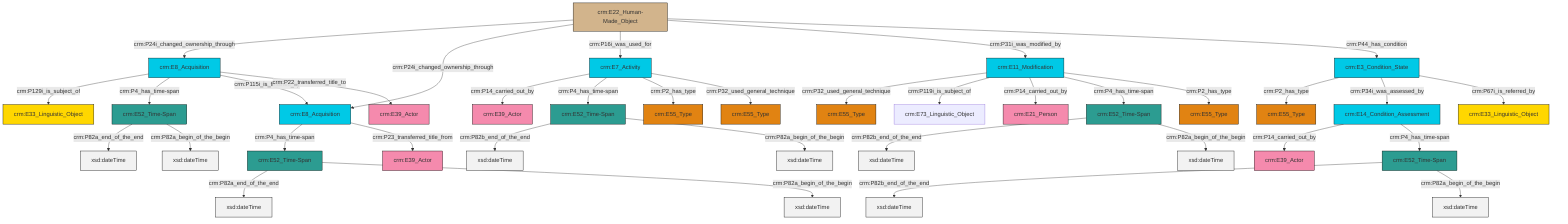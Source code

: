 graph TD
classDef Literal fill:#f2f2f2,stroke:#000000;
classDef CRM_Entity fill:#FFFFFF,stroke:#000000;
classDef Temporal_Entity fill:#00C9E6, stroke:#000000;
classDef Type fill:#E18312, stroke:#000000;
classDef Time-Span fill:#2C9C91, stroke:#000000;
classDef Appellation fill:#FFEB7F, stroke:#000000;
classDef Place fill:#008836, stroke:#000000;
classDef Persistent_Item fill:#B266B2, stroke:#000000;
classDef Conceptual_Object fill:#FFD700, stroke:#000000;
classDef Physical_Thing fill:#D2B48C, stroke:#000000;
classDef Actor fill:#f58aad, stroke:#000000;
classDef PC_Classes fill:#4ce600, stroke:#000000;
classDef Multi fill:#cccccc,stroke:#000000;

0["crm:E11_Modification"]:::Temporal_Entity -->|crm:P32_used_general_technique| 1["crm:E55_Type"]:::Type
2["crm:E22_Human-Made_Object"]:::Physical_Thing -->|crm:P24i_changed_ownership_through| 3["crm:E8_Acquisition"]:::Temporal_Entity
2["crm:E22_Human-Made_Object"]:::Physical_Thing -->|crm:P24i_changed_ownership_through| 10["crm:E8_Acquisition"]:::Temporal_Entity
13["crm:E52_Time-Span"]:::Time-Span -->|crm:P82a_end_of_the_end| 14[xsd:dateTime]:::Literal
15["crm:E52_Time-Span"]:::Time-Span -->|crm:P82a_end_of_the_end| 16[xsd:dateTime]:::Literal
3["crm:E8_Acquisition"]:::Temporal_Entity -->|crm:P129i_is_subject_of| 21["crm:E33_Linguistic_Object"]:::Conceptual_Object
22["crm:E7_Activity"]:::Temporal_Entity -->|crm:P14_carried_out_by| 23["crm:E39_Actor"]:::Actor
2["crm:E22_Human-Made_Object"]:::Physical_Thing -->|crm:P16i_was_used_for| 22["crm:E7_Activity"]:::Temporal_Entity
25["crm:E52_Time-Span"]:::Time-Span -->|crm:P82b_end_of_the_end| 26[xsd:dateTime]:::Literal
22["crm:E7_Activity"]:::Temporal_Entity -->|crm:P4_has_time-span| 6["crm:E52_Time-Span"]:::Time-Span
25["crm:E52_Time-Span"]:::Time-Span -->|crm:P82a_begin_of_the_begin| 30[xsd:dateTime]:::Literal
0["crm:E11_Modification"]:::Temporal_Entity -->|crm:P119i_is_subject_of| 31["crm:E73_Linguistic_Object"]:::Default
33["crm:E14_Condition_Assessment"]:::Temporal_Entity -->|crm:P14_carried_out_by| 34["crm:E39_Actor"]:::Actor
36["crm:E3_Condition_State"]:::Temporal_Entity -->|crm:P2_has_type| 17["crm:E55_Type"]:::Type
13["crm:E52_Time-Span"]:::Time-Span -->|crm:P82a_begin_of_the_begin| 39[xsd:dateTime]:::Literal
15["crm:E52_Time-Span"]:::Time-Span -->|crm:P82a_begin_of_the_begin| 40[xsd:dateTime]:::Literal
36["crm:E3_Condition_State"]:::Temporal_Entity -->|crm:P34i_was_assessed_by| 33["crm:E14_Condition_Assessment"]:::Temporal_Entity
8["crm:E52_Time-Span"]:::Time-Span -->|crm:P82b_end_of_the_end| 41[xsd:dateTime]:::Literal
6["crm:E52_Time-Span"]:::Time-Span -->|crm:P82b_end_of_the_end| 42[xsd:dateTime]:::Literal
8["crm:E52_Time-Span"]:::Time-Span -->|crm:P82a_begin_of_the_begin| 43[xsd:dateTime]:::Literal
36["crm:E3_Condition_State"]:::Temporal_Entity -->|crm:P67i_is_referred_by| 44["crm:E33_Linguistic_Object"]:::Conceptual_Object
3["crm:E8_Acquisition"]:::Temporal_Entity -->|crm:P4_has_time-span| 13["crm:E52_Time-Span"]:::Time-Span
22["crm:E7_Activity"]:::Temporal_Entity -->|crm:P2_has_type| 45["crm:E55_Type"]:::Type
3["crm:E8_Acquisition"]:::Temporal_Entity -->|crm:P115i_is_finished_by| 10["crm:E8_Acquisition"]:::Temporal_Entity
2["crm:E22_Human-Made_Object"]:::Physical_Thing -->|crm:P31i_was_modified_by| 0["crm:E11_Modification"]:::Temporal_Entity
3["crm:E8_Acquisition"]:::Temporal_Entity -->|crm:P22_transferred_title_to| 11["crm:E39_Actor"]:::Actor
2["crm:E22_Human-Made_Object"]:::Physical_Thing -->|crm:P44_has_condition| 36["crm:E3_Condition_State"]:::Temporal_Entity
0["crm:E11_Modification"]:::Temporal_Entity -->|crm:P14_carried_out_by| 46["crm:E21_Person"]:::Actor
0["crm:E11_Modification"]:::Temporal_Entity -->|crm:P4_has_time-span| 25["crm:E52_Time-Span"]:::Time-Span
6["crm:E52_Time-Span"]:::Time-Span -->|crm:P82a_begin_of_the_begin| 54[xsd:dateTime]:::Literal
22["crm:E7_Activity"]:::Temporal_Entity -->|crm:P32_used_general_technique| 4["crm:E55_Type"]:::Type
10["crm:E8_Acquisition"]:::Temporal_Entity -->|crm:P4_has_time-span| 15["crm:E52_Time-Span"]:::Time-Span
33["crm:E14_Condition_Assessment"]:::Temporal_Entity -->|crm:P4_has_time-span| 8["crm:E52_Time-Span"]:::Time-Span
10["crm:E8_Acquisition"]:::Temporal_Entity -->|crm:P23_transferred_title_from| 19["crm:E39_Actor"]:::Actor
0["crm:E11_Modification"]:::Temporal_Entity -->|crm:P2_has_type| 27["crm:E55_Type"]:::Type